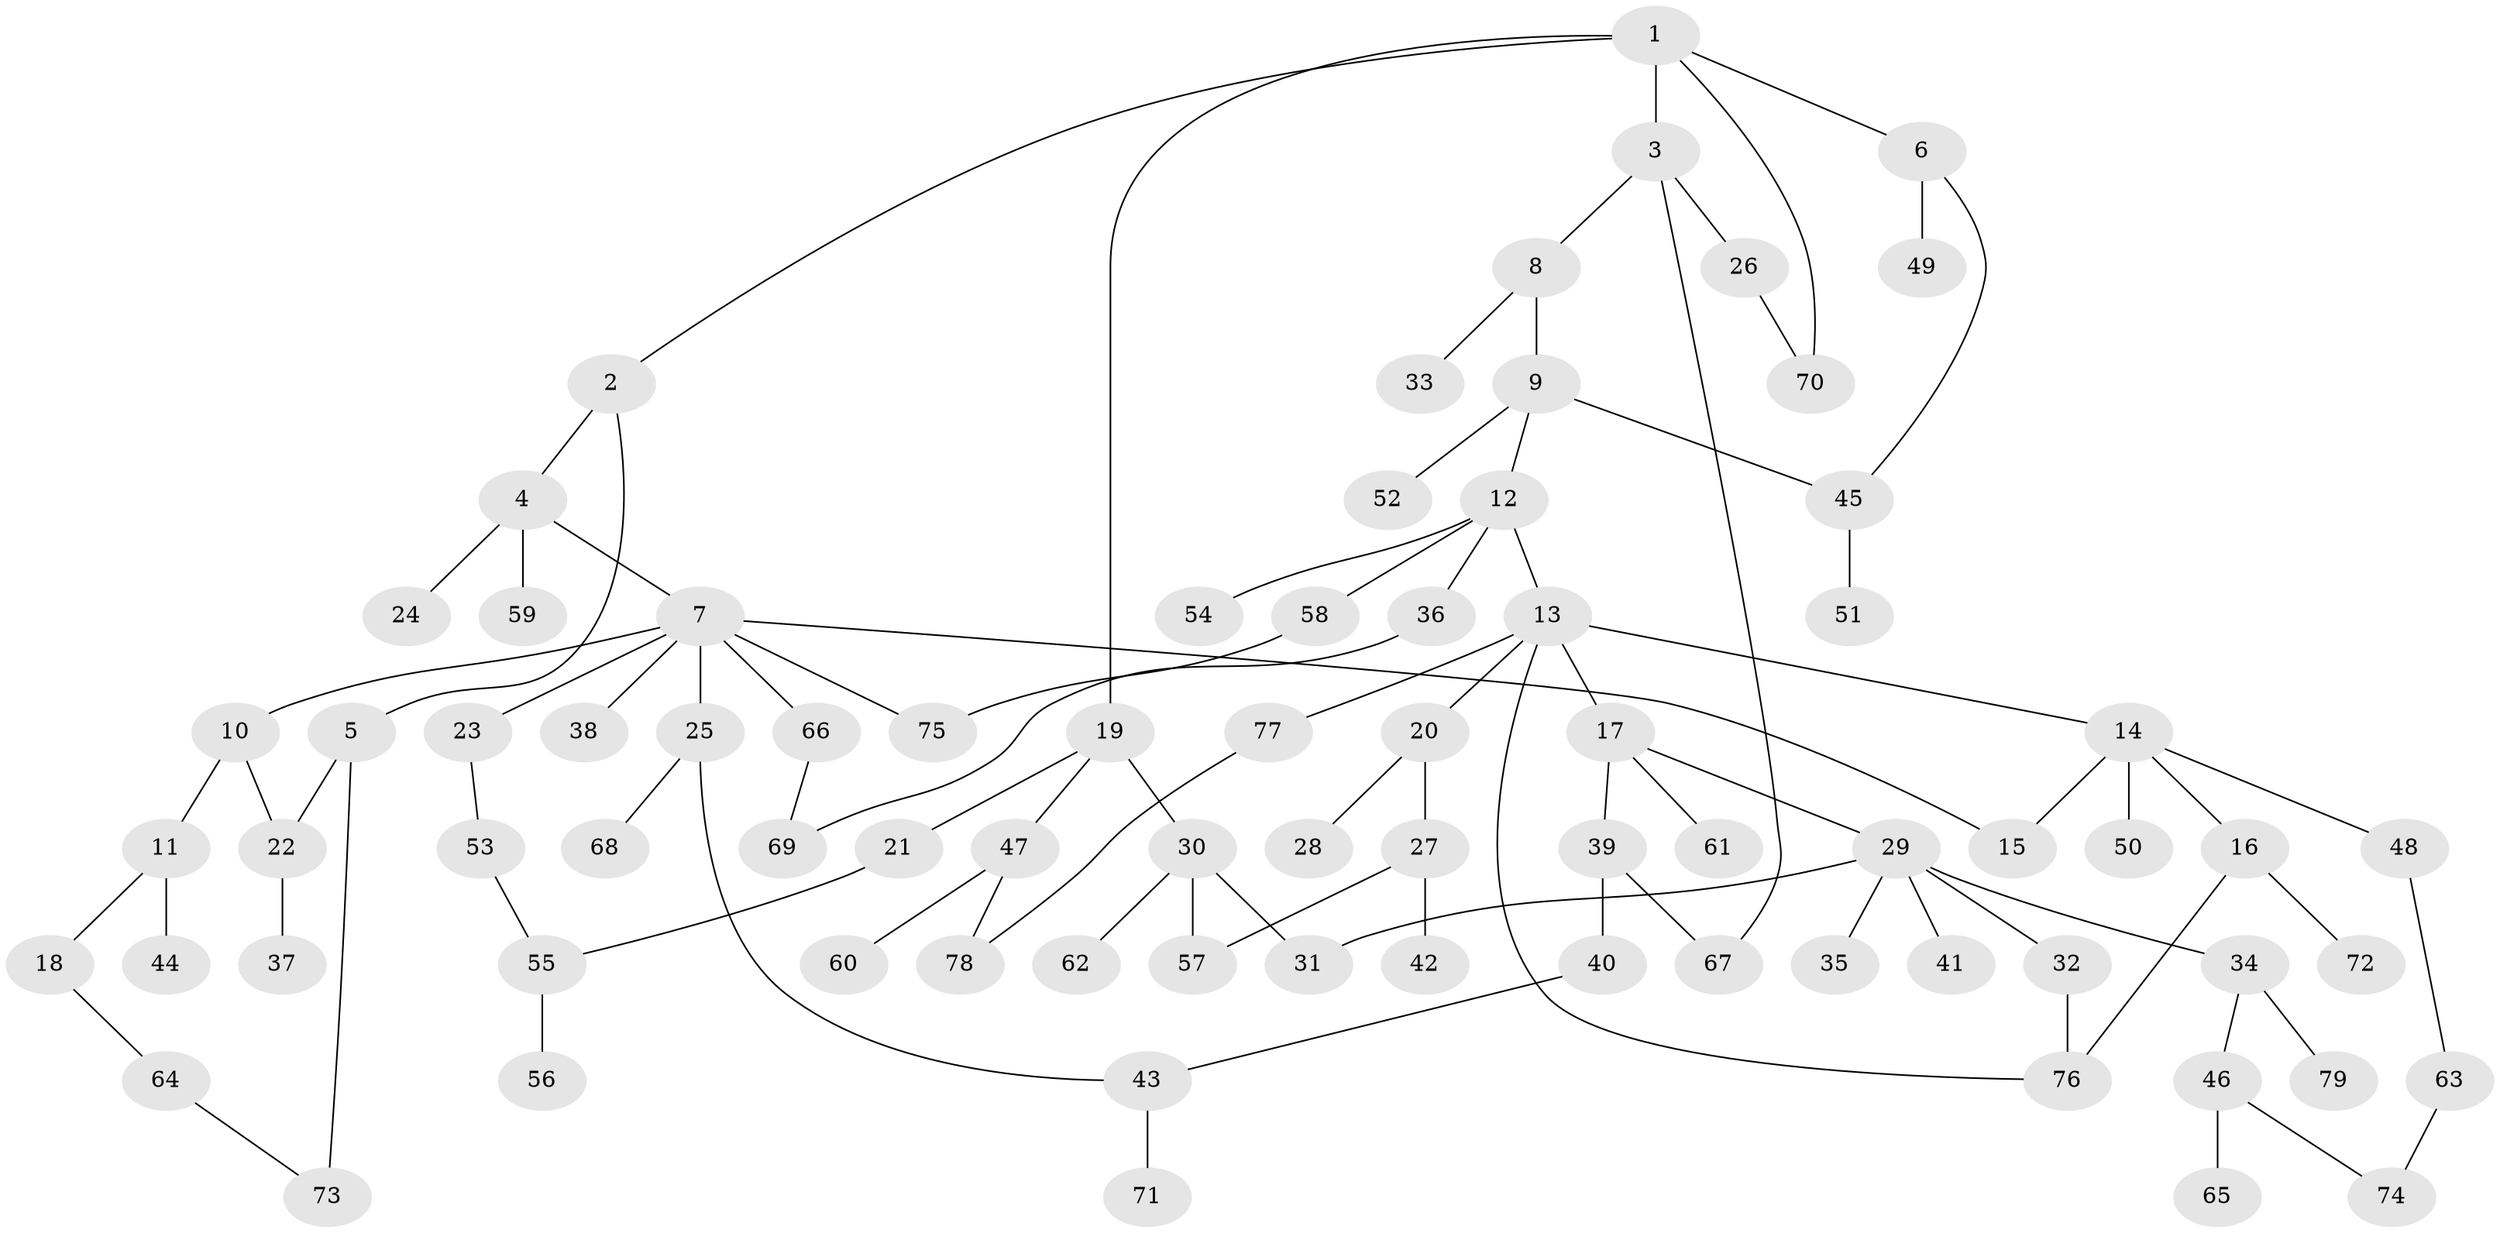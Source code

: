 // Generated by graph-tools (version 1.1) at 2025/13/03/09/25 04:13:25]
// undirected, 79 vertices, 94 edges
graph export_dot {
graph [start="1"]
  node [color=gray90,style=filled];
  1;
  2;
  3;
  4;
  5;
  6;
  7;
  8;
  9;
  10;
  11;
  12;
  13;
  14;
  15;
  16;
  17;
  18;
  19;
  20;
  21;
  22;
  23;
  24;
  25;
  26;
  27;
  28;
  29;
  30;
  31;
  32;
  33;
  34;
  35;
  36;
  37;
  38;
  39;
  40;
  41;
  42;
  43;
  44;
  45;
  46;
  47;
  48;
  49;
  50;
  51;
  52;
  53;
  54;
  55;
  56;
  57;
  58;
  59;
  60;
  61;
  62;
  63;
  64;
  65;
  66;
  67;
  68;
  69;
  70;
  71;
  72;
  73;
  74;
  75;
  76;
  77;
  78;
  79;
  1 -- 2;
  1 -- 3;
  1 -- 6;
  1 -- 19;
  1 -- 70;
  2 -- 4;
  2 -- 5;
  3 -- 8;
  3 -- 26;
  3 -- 67;
  4 -- 7;
  4 -- 24;
  4 -- 59;
  5 -- 22;
  5 -- 73;
  6 -- 45;
  6 -- 49;
  7 -- 10;
  7 -- 15;
  7 -- 23;
  7 -- 25;
  7 -- 38;
  7 -- 66;
  7 -- 75;
  8 -- 9;
  8 -- 33;
  9 -- 12;
  9 -- 52;
  9 -- 45;
  10 -- 11;
  10 -- 22;
  11 -- 18;
  11 -- 44;
  12 -- 13;
  12 -- 36;
  12 -- 54;
  12 -- 58;
  13 -- 14;
  13 -- 17;
  13 -- 20;
  13 -- 76;
  13 -- 77;
  14 -- 16;
  14 -- 48;
  14 -- 50;
  14 -- 15;
  16 -- 72;
  16 -- 76;
  17 -- 29;
  17 -- 39;
  17 -- 61;
  18 -- 64;
  19 -- 21;
  19 -- 30;
  19 -- 47;
  20 -- 27;
  20 -- 28;
  21 -- 55;
  22 -- 37;
  23 -- 53;
  25 -- 43;
  25 -- 68;
  26 -- 70;
  27 -- 42;
  27 -- 57;
  29 -- 31;
  29 -- 32;
  29 -- 34;
  29 -- 35;
  29 -- 41;
  30 -- 57;
  30 -- 62;
  30 -- 31;
  32 -- 76;
  34 -- 46;
  34 -- 79;
  36 -- 69;
  39 -- 40;
  39 -- 67;
  40 -- 43;
  43 -- 71;
  45 -- 51;
  46 -- 65;
  46 -- 74;
  47 -- 60;
  47 -- 78;
  48 -- 63;
  53 -- 55;
  55 -- 56;
  58 -- 75;
  63 -- 74;
  64 -- 73;
  66 -- 69;
  77 -- 78;
}
